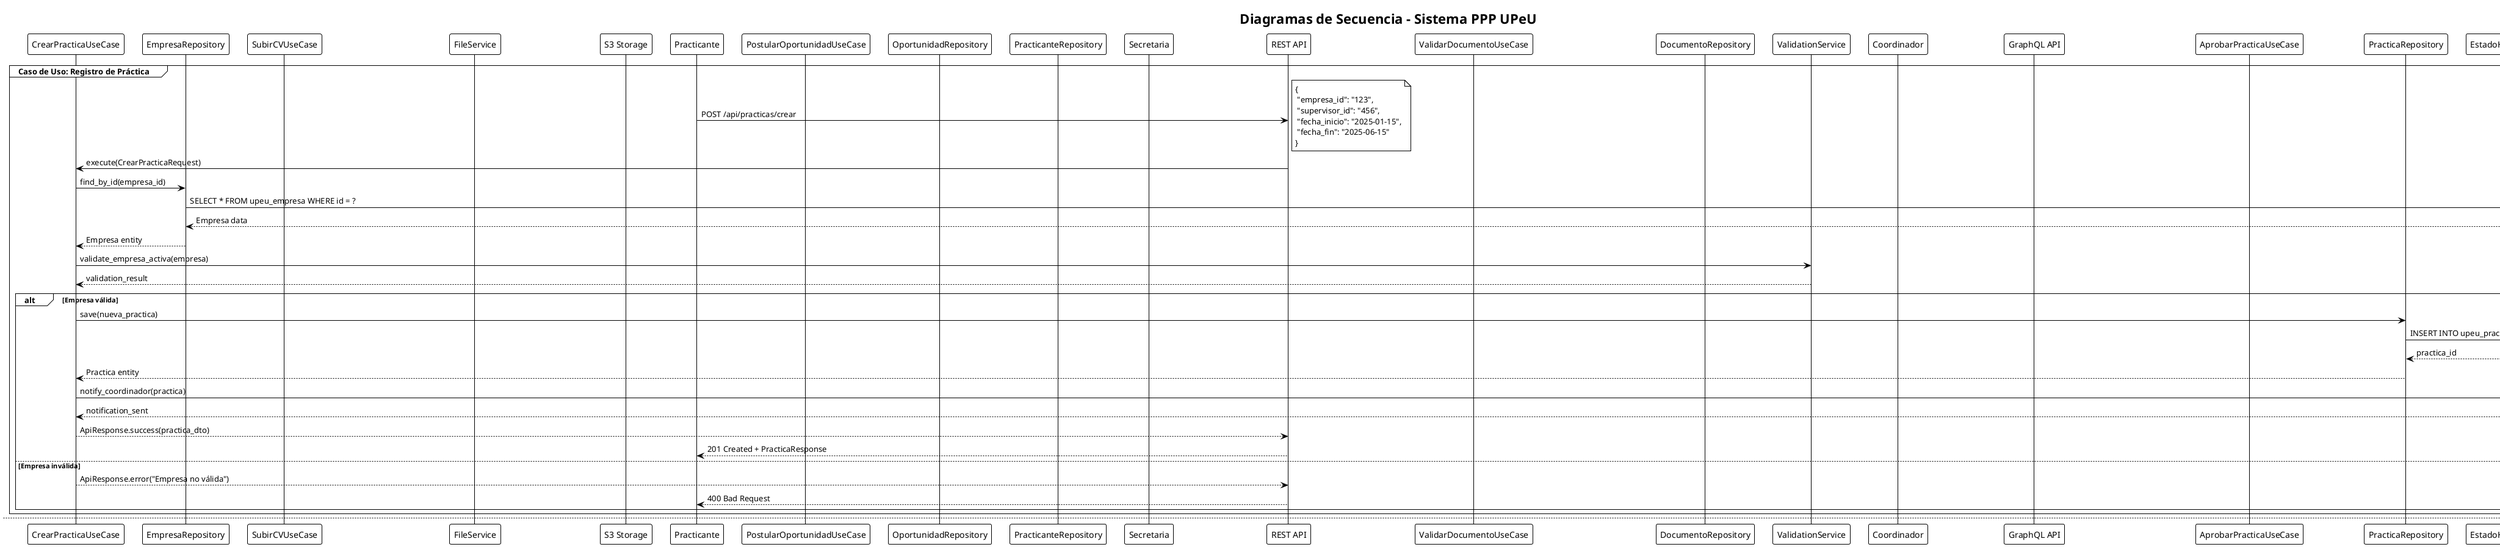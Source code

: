 @startuml
!theme plain

title Diagramas de Secuencia - Sistema PPP UPeU

' === SECUENCIA 1: REGISTRO DE PRÁCTICA ===

group Caso de Uso: Registro de Práctica
  participant "Practicante" as P
  participant "REST API" as API
  participant "CrearPracticaUseCase" as UC
  participant "PracticaRepository" as PR
  participant "EmpresaRepository" as ER
  participant "ValidationService" as VS
  participant "NotificationService" as NS
  participant "PostgreSQL" as DB
  
  P -> API: POST /api/practicas/crear
  note right: {\n "empresa_id": "123",\n "supervisor_id": "456",\n "fecha_inicio": "2025-01-15",\n "fecha_fin": "2025-06-15"\n}
  
  API -> UC: execute(CrearPracticaRequest)
  
  UC -> ER: find_by_id(empresa_id)
  ER -> DB: SELECT * FROM upeu_empresa WHERE id = ?
  DB --> ER: Empresa data
  ER --> UC: Empresa entity
  
  UC -> VS: validate_empresa_activa(empresa)
  VS --> UC: validation_result
  
  alt Empresa válida
    UC -> PR: save(nueva_practica)
    PR -> DB: INSERT INTO upeu_practica
    DB --> PR: practica_id
    PR --> UC: Practica entity
    
    UC -> NS: notify_coordinador(practica)
    NS --> UC: notification_sent
    
    UC --> API: ApiResponse.success(practica_dto)
    API --> P: 201 Created + PracticaResponse
  else Empresa inválida
    UC --> API: ApiResponse.error("Empresa no válida")
    API --> P: 400 Bad Request
  end
end

newpage

' === SECUENCIA 2: SUBIDA DE CV ===

group Caso de Uso: Subida de CV
  participant "Practicante" as P
  participant "GraphQL API" as GQL
  participant "SubirCVUseCase" as CVUC
  participant "PracticanteRepository" as PRREPO
  participant "FileService" as FS
  participant "S3 Storage" as S3
  participant "PostgreSQL" as DB
  
  P -> GQL: mutation subirCV
  note right: {\n mutation {\n   subirCV(archivo: $file) {\n     success\n     mensaje\n     url\n   }\n }\n}
  
  GQL -> CVUC: execute(SubirCVRequest)
  
  CVUC -> FS: upload_file(cv_bytes, "cvs/practicante_123.pdf")
  FS -> S3: PUT /bucket/cvs/practicante_123.pdf
  S3 --> FS: file_url
  FS --> CVUC: uploaded_path
  
  CVUC -> PRREPO: update_cv_path(practicante_id, file_path)
  PRREPO -> DB: UPDATE upeu_perfil_practicante SET cv_path = ?, fecha_cv_subido = ?
  DB --> PRREPO: success
  PRREPO --> CVUC: updated_practicante
  
  CVUC --> GQL: ApiResponse.success(cv_dto)
  GQL --> P: { "success": true, "url": "https://..." }
end

newpage

' === SECUENCIA 3: POSTULACIÓN A OPORTUNIDAD LABORAL ===

group Caso de Uso: Postulación a Oportunidad Laboral
  participant "Practicante" as P
  participant "REST API" as API
  participant "PostularOportunidadUseCase" as PUC
  participant "OportunidadRepository" as OR
  participant "PostulacionRepository" as PRREPO
  participant "NotificationService" as NS
  participant "PostgreSQL" as DB
  
  P -> API: POST /api/oportunidades/{id}/postular
  
  API -> PUC: execute(PostularRequest)
  
  PUC -> OR: find_by_id(oportunidad_id)
  OR -> DB: SELECT * FROM upeu_oportunidad_laboral WHERE id = ?
  DB --> OR: oportunidad_data
  OR --> PUC: OportunidadLaboral entity
  
  alt Oportunidad vigente
    PUC -> PRREPO: find_existing_postulation(practicante_id, oportunidad_id)
    PRREPO -> DB: SELECT * FROM upeu_postulacion_oportunidad
    DB --> PRREPO: null (no existe)
    PRREPO --> PUC: null
    
    PUC -> PRREPO: save(nueva_postulacion)
    PRREPO -> DB: INSERT INTO upeu_postulacion_oportunidad
    DB --> PRREPO: postulacion_id
    PRREPO --> PUC: Postulacion entity
    
    PUC -> NS: notify_empresa(postulacion)
    NS --> PUC: notification_sent
    
    PUC --> API: ApiResponse.success(postulacion_dto)
    API --> P: 201 Created + PostulacionResponse
  else Oportunidad cerrada
    PUC --> API: ApiResponse.error("Oportunidad no vigente")
    API --> P: 400 Bad Request
  end
end

newpage

' === SECUENCIA 4: VALIDACIÓN DE DOCUMENTO ===

group Caso de Uso: Validación de Documento por Secretaria
  participant "Secretaria" as S
  participant "REST API" as API
  participant "ValidarDocumentoUseCase" as VUC
  participant "DocumentoRepository" as DR
  participant "ValidationService" as VS
  participant "NotificationService" as NS
  participant "PostgreSQL" as DB
  
  S -> API: PUT /api/documentos/{id}/validar
  note right: {\n "estado": "VALIDADO",\n "comentario": "Documento correcto"\n}
  
  API -> VUC: execute(ValidarDocumentoRequest)
  
  VUC -> DR: find_by_id(documento_id)
  DR -> DB: SELECT * FROM upeu_documento_practica WHERE id = ?
  DB --> DR: documento_data
  DR --> VUC: DocumentoPractica entity
  
  VUC -> VS: validate_user_permissions(secretaria_id, documento.escuela_id)
  VS --> VUC: permissions_valid
  
  alt Permisos válidos
    VUC -> DR: update_validation_status(documento, estado, comentario)
    DR -> DB: UPDATE upeu_documento_practica SET estado = ?, validado_por = ?, fecha_validacion = ?
    DB --> DR: success
    DR --> VUC: updated_documento
    
    VUC -> NS: notify_practicante(documento_validado)
    NS --> VUC: notification_sent
    
    VUC --> API: ApiResponse.success(documento_dto)
    API --> S: 200 OK + DocumentoResponse
  else Sin permisos
    VUC --> API: ApiResponse.error("Sin permisos suficientes")
    API --> S: 403 Forbidden
  end
end

newpage

' === SECUENCIA 5: APROBACIÓN DE PRÁCTICA POR COORDINADOR ===

group Caso de Uso: Aprobación de Práctica por Coordinador
  participant "Coordinador" as C
  participant "GraphQL API" as GQL
  participant "AprobarPracticaUseCase" as AUC
  participant "PracticaRepository" as PR
  participant "EstadoHistoryRepository" as HR
  participant "NotificationService" as NS
  participant "PostgreSQL" as DB
  
  C -> GQL: mutation aprobarPractica
  note right: {\n mutation {\n   aprobarPractica(id: "123", comentario: "Aprobado") {\n     success\n     practica {\n       id\n       estado\n     }\n   }\n }\n}
  
  GQL -> AUC: execute(AprobarPracticaRequest)
  
  AUC -> PR: find_by_id(practica_id)
  PR -> DB: SELECT * FROM upeu_practica WHERE id = ?
  DB --> PR: practica_data
  PR --> AUC: Practica entity
  
  alt Estado válido para aprobación
    AUC -> PR: change_status(practica, "APROBADO")
    PR -> DB: UPDATE upeu_practica SET estado = 'APROBADO'
    DB --> PR: success
    PR --> AUC: updated_practica
    
    AUC -> HR: save_status_change(practica_id, "APROBADO", coordinador_id)
    HR -> DB: INSERT INTO upeu_historial_estado_practica
    DB --> HR: history_id
    HR --> AUC: status_saved
    
    AUC -> NS: notify_all_stakeholders(practica_aprobada)
    NS --> AUC: notifications_sent
    
    AUC --> GQL: ApiResponse.success(practica_dto)
    GQL --> C: { "success": true, "practica": {...} }
  else Estado inválido
    AUC --> GQL: ApiResponse.error("Estado inválido para aprobación")
    GQL --> C: { "success": false, "error": "..." }
  end
end

@enduml
